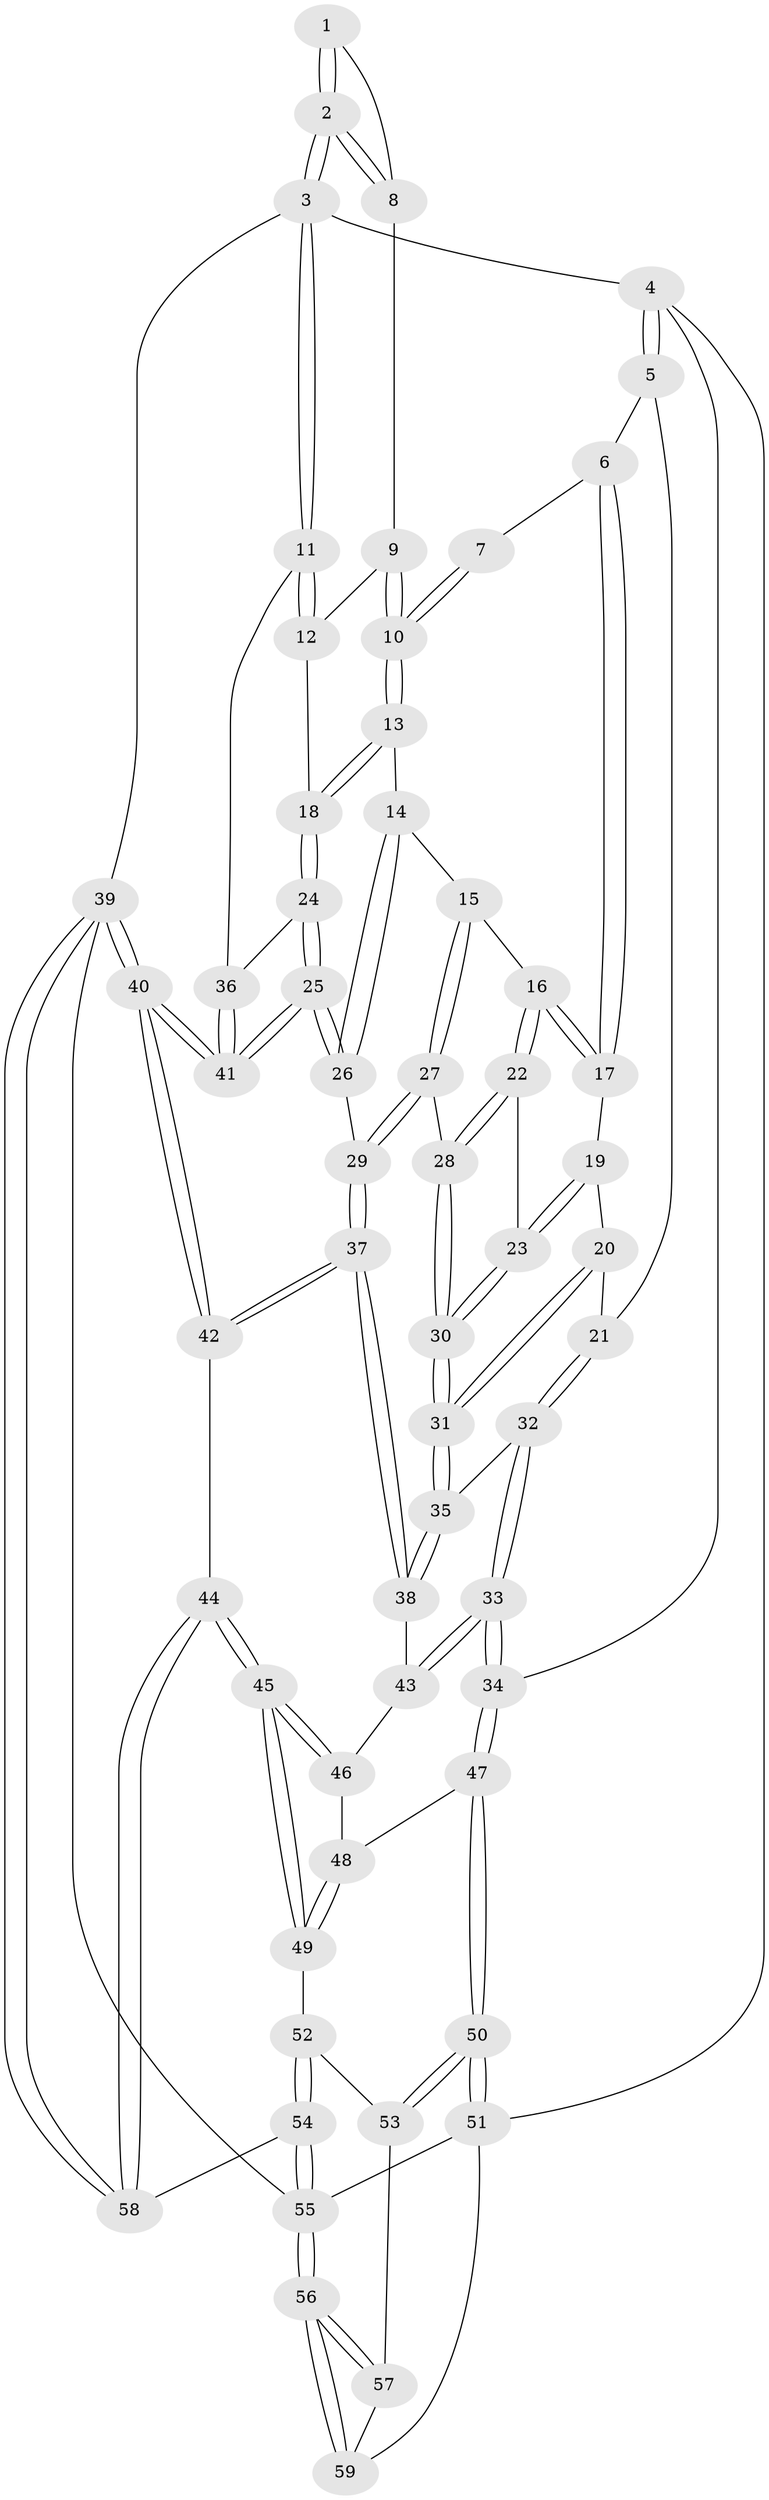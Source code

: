 // Generated by graph-tools (version 1.1) at 2025/01/03/09/25 05:01:51]
// undirected, 59 vertices, 144 edges
graph export_dot {
graph [start="1"]
  node [color=gray90,style=filled];
  1 [pos="+0.5990528086100364+0"];
  2 [pos="+1+0"];
  3 [pos="+1+0"];
  4 [pos="+0+0"];
  5 [pos="+0+0"];
  6 [pos="+0.4874764269272141+0"];
  7 [pos="+0.537695820325074+0"];
  8 [pos="+0.8147150808988713+0.06728998446188848"];
  9 [pos="+0.8140609559023125+0.07307428400526063"];
  10 [pos="+0.7606741275718497+0.12422410188378126"];
  11 [pos="+1+0"];
  12 [pos="+0.9130833358524765+0.12399205352661335"];
  13 [pos="+0.7601083273752983+0.12609405274015717"];
  14 [pos="+0.6915101039501964+0.1605256523847047"];
  15 [pos="+0.6207796457426268+0.15042610010808244"];
  16 [pos="+0.6015399600452949+0.13917344830692913"];
  17 [pos="+0.49808131007720463+0.016096514635786985"];
  18 [pos="+0.8467415357739048+0.23284919473360707"];
  19 [pos="+0.46912759480711175+0.07307278349051861"];
  20 [pos="+0.33300853706029604+0.17998330752870742"];
  21 [pos="+0.19497211428710173+0.1682448087583157"];
  22 [pos="+0.5625718149832686+0.2440646536929294"];
  23 [pos="+0.46790593612918424+0.22052498219379896"];
  24 [pos="+0.8517707007044585+0.31739464596524825"];
  25 [pos="+0.8302603139076549+0.3858088322937936"];
  26 [pos="+0.7648240373168836+0.3854625470667152"];
  27 [pos="+0.651045580645888+0.3297190433309649"];
  28 [pos="+0.5742703365790327+0.31920248157360825"];
  29 [pos="+0.7571587891424917+0.38723276348700403"];
  30 [pos="+0.4231118935906052+0.3733505941905071"];
  31 [pos="+0.4030474858598748+0.39286284764030804"];
  32 [pos="+0.18678788848624422+0.21451117546892945"];
  33 [pos="+0.023574134257318503+0.44864234923643237"];
  34 [pos="+0+0.5057009379546291"];
  35 [pos="+0.39656019012586696+0.40488927135832353"];
  36 [pos="+1+0"];
  37 [pos="+0.547317439283362+0.601342869901122"];
  38 [pos="+0.3856467184284845+0.45465725014011504"];
  39 [pos="+1+1"];
  40 [pos="+1+0.7514327557627064"];
  41 [pos="+1+0.6668524004989096"];
  42 [pos="+0.5732681102166515+0.721451115575589"];
  43 [pos="+0.3131618450938731+0.48049573472307"];
  44 [pos="+0.5301910995612338+0.7893578801312475"];
  45 [pos="+0.43395456428430385+0.7801173832942605"];
  46 [pos="+0.2817453535501917+0.6087712435025929"];
  47 [pos="+0+0.5342053205322762"];
  48 [pos="+0.20986688080784185+0.7341752256115408"];
  49 [pos="+0.23891536726482335+0.7900243007961268"];
  50 [pos="+0+0.5922069263042022"];
  51 [pos="+0+0.7413226023023594"];
  52 [pos="+0.2384555940651207+0.7910585230562757"];
  53 [pos="+0.14588362988550482+0.8352138315998697"];
  54 [pos="+0.2481123853250069+1"];
  55 [pos="+0.24644561850287824+1"];
  56 [pos="+0.24547934133216837+1"];
  57 [pos="+0.09143754830587819+0.8766127182876318"];
  58 [pos="+0.5271270833275441+1"];
  59 [pos="+0+0.8443372610242748"];
  1 -- 2;
  1 -- 2;
  1 -- 8;
  2 -- 3;
  2 -- 3;
  2 -- 8;
  2 -- 8;
  3 -- 4;
  3 -- 11;
  3 -- 11;
  3 -- 39;
  4 -- 5;
  4 -- 5;
  4 -- 34;
  4 -- 51;
  5 -- 6;
  5 -- 21;
  6 -- 7;
  6 -- 17;
  6 -- 17;
  7 -- 10;
  7 -- 10;
  8 -- 9;
  9 -- 10;
  9 -- 10;
  9 -- 12;
  10 -- 13;
  10 -- 13;
  11 -- 12;
  11 -- 12;
  11 -- 36;
  12 -- 18;
  13 -- 14;
  13 -- 18;
  13 -- 18;
  14 -- 15;
  14 -- 26;
  14 -- 26;
  15 -- 16;
  15 -- 27;
  15 -- 27;
  16 -- 17;
  16 -- 17;
  16 -- 22;
  16 -- 22;
  17 -- 19;
  18 -- 24;
  18 -- 24;
  19 -- 20;
  19 -- 23;
  19 -- 23;
  20 -- 21;
  20 -- 31;
  20 -- 31;
  21 -- 32;
  21 -- 32;
  22 -- 23;
  22 -- 28;
  22 -- 28;
  23 -- 30;
  23 -- 30;
  24 -- 25;
  24 -- 25;
  24 -- 36;
  25 -- 26;
  25 -- 26;
  25 -- 41;
  25 -- 41;
  26 -- 29;
  27 -- 28;
  27 -- 29;
  27 -- 29;
  28 -- 30;
  28 -- 30;
  29 -- 37;
  29 -- 37;
  30 -- 31;
  30 -- 31;
  31 -- 35;
  31 -- 35;
  32 -- 33;
  32 -- 33;
  32 -- 35;
  33 -- 34;
  33 -- 34;
  33 -- 43;
  33 -- 43;
  34 -- 47;
  34 -- 47;
  35 -- 38;
  35 -- 38;
  36 -- 41;
  36 -- 41;
  37 -- 38;
  37 -- 38;
  37 -- 42;
  37 -- 42;
  38 -- 43;
  39 -- 40;
  39 -- 40;
  39 -- 58;
  39 -- 58;
  39 -- 55;
  40 -- 41;
  40 -- 41;
  40 -- 42;
  40 -- 42;
  42 -- 44;
  43 -- 46;
  44 -- 45;
  44 -- 45;
  44 -- 58;
  44 -- 58;
  45 -- 46;
  45 -- 46;
  45 -- 49;
  45 -- 49;
  46 -- 48;
  47 -- 48;
  47 -- 50;
  47 -- 50;
  48 -- 49;
  48 -- 49;
  49 -- 52;
  50 -- 51;
  50 -- 51;
  50 -- 53;
  50 -- 53;
  51 -- 59;
  51 -- 55;
  52 -- 53;
  52 -- 54;
  52 -- 54;
  53 -- 57;
  54 -- 55;
  54 -- 55;
  54 -- 58;
  55 -- 56;
  55 -- 56;
  56 -- 57;
  56 -- 57;
  56 -- 59;
  56 -- 59;
  57 -- 59;
}
